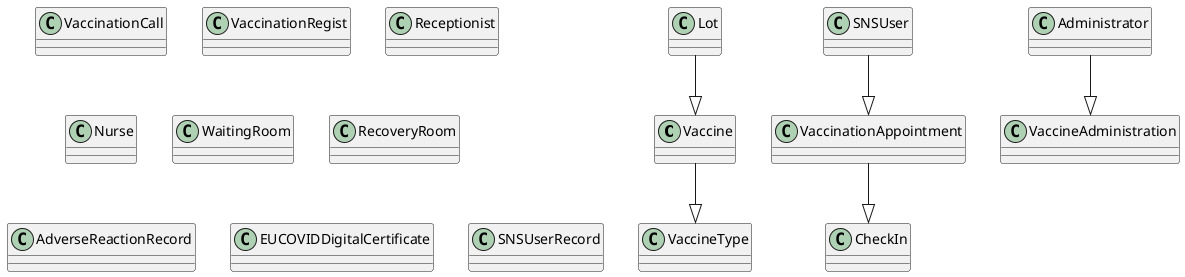 @startuml
'skinparam monochrome true
'skinparam shadowing false

class Vaccine {

}

class VaccineType{
}

class Lot {
}

class VaccinationAppointment {
}

class CheckIn{
}

class VaccinationCall{
}

class VaccineAdministration {
}

class VaccinationRegist {
}

class Administrator {
}

class Receptionist {
}

class Nurse {
}

class SNSUser {
}

class WaitingRoom {
}

class RecoveryRoom {
}

class AdverseReactionRecord {
}

class EUCOVIDDigitalCertificate {
}

class SNSUserRecord {
}

' Relationships
Lot --|> Vaccine
Vaccine --|> VaccineType
SNSUser --|> VaccinationAppointment
Administrator --|> VaccineAdministration
VaccinationAppointment --|> CheckIn

@enduml